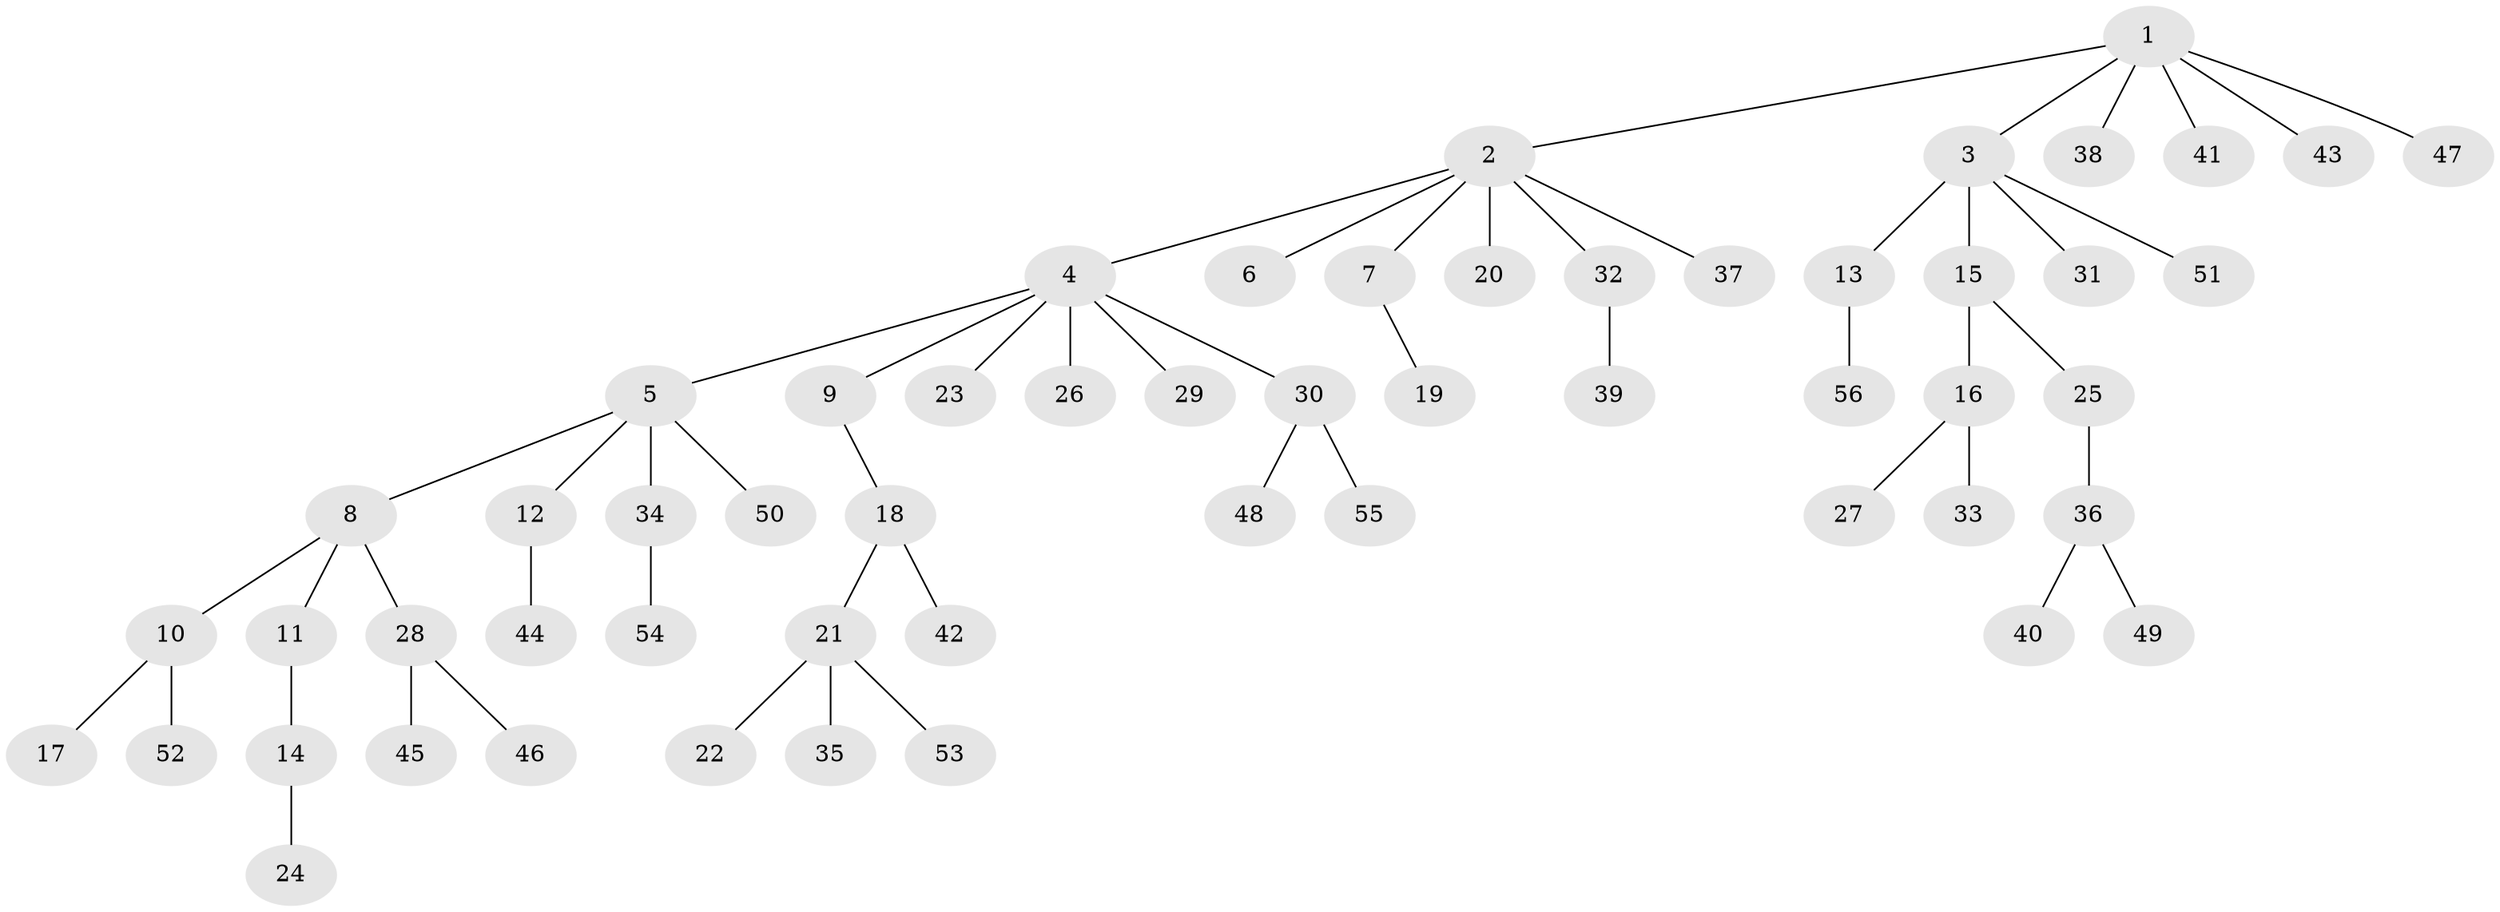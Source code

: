 // Generated by graph-tools (version 1.1) at 2025/53/03/09/25 04:53:15]
// undirected, 56 vertices, 55 edges
graph export_dot {
graph [start="1"]
  node [color=gray90,style=filled];
  1;
  2;
  3;
  4;
  5;
  6;
  7;
  8;
  9;
  10;
  11;
  12;
  13;
  14;
  15;
  16;
  17;
  18;
  19;
  20;
  21;
  22;
  23;
  24;
  25;
  26;
  27;
  28;
  29;
  30;
  31;
  32;
  33;
  34;
  35;
  36;
  37;
  38;
  39;
  40;
  41;
  42;
  43;
  44;
  45;
  46;
  47;
  48;
  49;
  50;
  51;
  52;
  53;
  54;
  55;
  56;
  1 -- 2;
  1 -- 3;
  1 -- 38;
  1 -- 41;
  1 -- 43;
  1 -- 47;
  2 -- 4;
  2 -- 6;
  2 -- 7;
  2 -- 20;
  2 -- 32;
  2 -- 37;
  3 -- 13;
  3 -- 15;
  3 -- 31;
  3 -- 51;
  4 -- 5;
  4 -- 9;
  4 -- 23;
  4 -- 26;
  4 -- 29;
  4 -- 30;
  5 -- 8;
  5 -- 12;
  5 -- 34;
  5 -- 50;
  7 -- 19;
  8 -- 10;
  8 -- 11;
  8 -- 28;
  9 -- 18;
  10 -- 17;
  10 -- 52;
  11 -- 14;
  12 -- 44;
  13 -- 56;
  14 -- 24;
  15 -- 16;
  15 -- 25;
  16 -- 27;
  16 -- 33;
  18 -- 21;
  18 -- 42;
  21 -- 22;
  21 -- 35;
  21 -- 53;
  25 -- 36;
  28 -- 45;
  28 -- 46;
  30 -- 48;
  30 -- 55;
  32 -- 39;
  34 -- 54;
  36 -- 40;
  36 -- 49;
}
